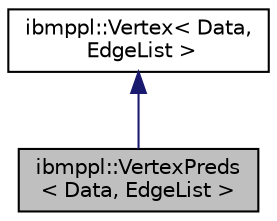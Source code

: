 digraph "ibmppl::VertexPreds&lt; Data, EdgeList &gt;"
{
  edge [fontname="Helvetica",fontsize="10",labelfontname="Helvetica",labelfontsize="10"];
  node [fontname="Helvetica",fontsize="10",shape=record];
  Node1 [label="ibmppl::VertexPreds\l\< Data, EdgeList \>",height=0.2,width=0.4,color="black", fillcolor="grey75", style="filled" fontcolor="black"];
  Node2 -> Node1 [dir="back",color="midnightblue",fontsize="10",style="solid",fontname="Helvetica"];
  Node2 [label="ibmppl::Vertex\< Data,\l EdgeList \>",height=0.2,width=0.4,color="black", fillcolor="white", style="filled",URL="$classibmppl_1_1Vertex.html",tooltip="Vertex of the graph; it includes the adjacency (list of edges) "];
}
